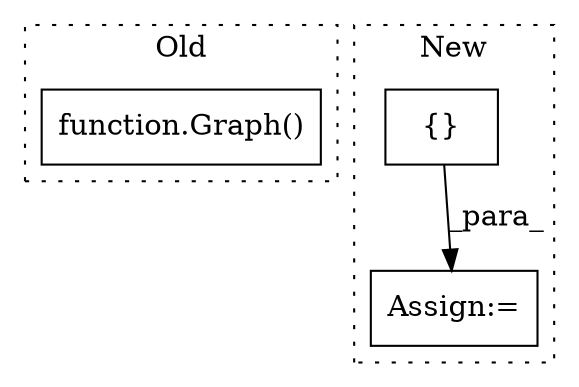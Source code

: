 digraph G {
subgraph cluster0 {
1 [label="function.Graph()" a="75" s="531,645" l="6,1" shape="box"];
label = "Old";
style="dotted";
}
subgraph cluster1 {
2 [label="{}" a="59" s="574,609" l="1,0" shape="box"];
3 [label="Assign:=" a="68" s="571" l="3" shape="box"];
label = "New";
style="dotted";
}
2 -> 3 [label="_para_"];
}